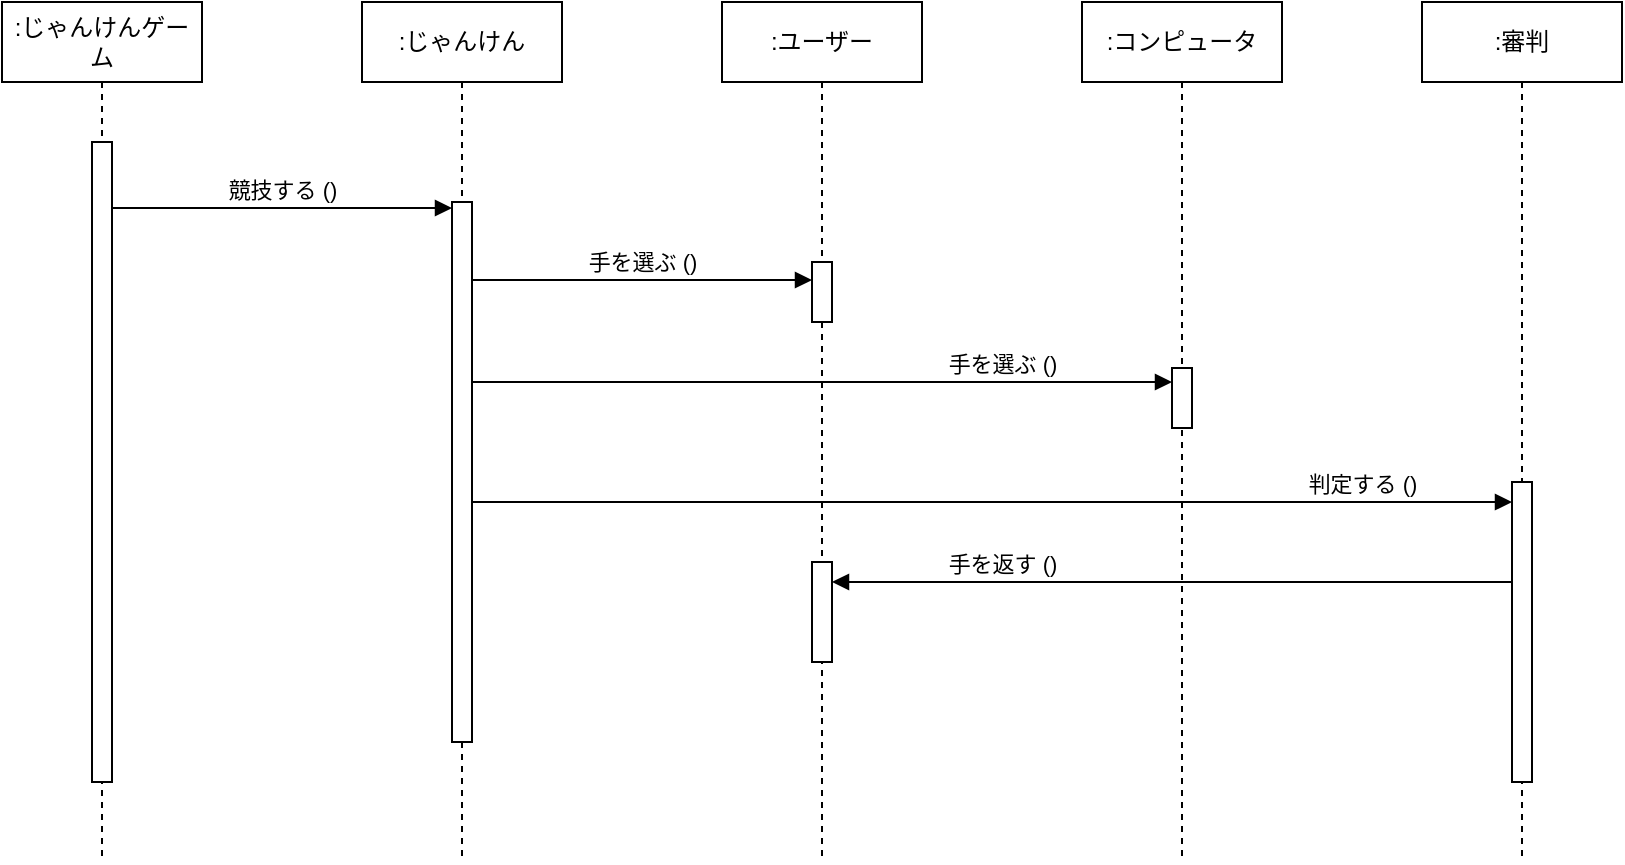 <mxfile version="22.1.2" type="device">
  <diagram name="Page-1" id="2YBvvXClWsGukQMizWep">
    <mxGraphModel dx="1434" dy="844" grid="1" gridSize="10" guides="1" tooltips="1" connect="1" arrows="1" fold="1" page="1" pageScale="1" pageWidth="850" pageHeight="1100" math="0" shadow="0">
      <root>
        <mxCell id="0" />
        <mxCell id="1" parent="0" />
        <mxCell id="aM9ryv3xv72pqoxQDRHE-1" value=":じゃんけんゲーム" style="shape=umlLifeline;perimeter=lifelinePerimeter;whiteSpace=wrap;html=1;container=0;dropTarget=0;collapsible=0;recursiveResize=0;outlineConnect=0;portConstraint=eastwest;newEdgeStyle={&quot;edgeStyle&quot;:&quot;elbowEdgeStyle&quot;,&quot;elbow&quot;:&quot;vertical&quot;,&quot;curved&quot;:0,&quot;rounded&quot;:0};" parent="1" vertex="1">
          <mxGeometry x="40" y="40" width="100" height="430" as="geometry" />
        </mxCell>
        <mxCell id="aM9ryv3xv72pqoxQDRHE-2" value="" style="html=1;points=[];perimeter=orthogonalPerimeter;outlineConnect=0;targetShapes=umlLifeline;portConstraint=eastwest;newEdgeStyle={&quot;edgeStyle&quot;:&quot;elbowEdgeStyle&quot;,&quot;elbow&quot;:&quot;vertical&quot;,&quot;curved&quot;:0,&quot;rounded&quot;:0};" parent="aM9ryv3xv72pqoxQDRHE-1" vertex="1">
          <mxGeometry x="45" y="70" width="10" height="320" as="geometry" />
        </mxCell>
        <mxCell id="aM9ryv3xv72pqoxQDRHE-5" value=":じゃんけん" style="shape=umlLifeline;perimeter=lifelinePerimeter;whiteSpace=wrap;html=1;container=0;dropTarget=0;collapsible=0;recursiveResize=0;outlineConnect=0;portConstraint=eastwest;newEdgeStyle={&quot;edgeStyle&quot;:&quot;elbowEdgeStyle&quot;,&quot;elbow&quot;:&quot;vertical&quot;,&quot;curved&quot;:0,&quot;rounded&quot;:0};" parent="1" vertex="1">
          <mxGeometry x="220" y="40" width="100" height="430" as="geometry" />
        </mxCell>
        <mxCell id="aM9ryv3xv72pqoxQDRHE-6" value="" style="html=1;points=[];perimeter=orthogonalPerimeter;outlineConnect=0;targetShapes=umlLifeline;portConstraint=eastwest;newEdgeStyle={&quot;edgeStyle&quot;:&quot;elbowEdgeStyle&quot;,&quot;elbow&quot;:&quot;vertical&quot;,&quot;curved&quot;:0,&quot;rounded&quot;:0};" parent="aM9ryv3xv72pqoxQDRHE-5" vertex="1">
          <mxGeometry x="45" y="100" width="10" height="270" as="geometry" />
        </mxCell>
        <mxCell id="aM9ryv3xv72pqoxQDRHE-7" value="競技する ()" style="html=1;verticalAlign=bottom;endArrow=block;edgeStyle=elbowEdgeStyle;elbow=horizontal;curved=0;rounded=0;" parent="1" source="aM9ryv3xv72pqoxQDRHE-2" target="aM9ryv3xv72pqoxQDRHE-6" edge="1">
          <mxGeometry relative="1" as="geometry">
            <mxPoint x="95" y="143" as="sourcePoint" />
            <Array as="points">
              <mxPoint x="180" y="143" />
            </Array>
            <mxPoint x="265" y="143" as="targetPoint" />
          </mxGeometry>
        </mxCell>
        <mxCell id="EgUYRmqM6LPHalyi4url-11" value=":ユーザー" style="shape=umlLifeline;perimeter=lifelinePerimeter;whiteSpace=wrap;html=1;container=0;dropTarget=0;collapsible=0;recursiveResize=0;outlineConnect=0;portConstraint=eastwest;newEdgeStyle={&quot;edgeStyle&quot;:&quot;elbowEdgeStyle&quot;,&quot;elbow&quot;:&quot;vertical&quot;,&quot;curved&quot;:0,&quot;rounded&quot;:0};" vertex="1" parent="1">
          <mxGeometry x="400" y="40" width="100" height="430" as="geometry" />
        </mxCell>
        <mxCell id="EgUYRmqM6LPHalyi4url-12" value="" style="html=1;points=[];perimeter=orthogonalPerimeter;outlineConnect=0;targetShapes=umlLifeline;portConstraint=eastwest;newEdgeStyle={&quot;edgeStyle&quot;:&quot;elbowEdgeStyle&quot;,&quot;elbow&quot;:&quot;vertical&quot;,&quot;curved&quot;:0,&quot;rounded&quot;:0};" vertex="1" parent="EgUYRmqM6LPHalyi4url-11">
          <mxGeometry x="45" y="130" width="10" height="30" as="geometry" />
        </mxCell>
        <mxCell id="EgUYRmqM6LPHalyi4url-20" value="" style="html=1;points=[];perimeter=orthogonalPerimeter;outlineConnect=0;targetShapes=umlLifeline;portConstraint=eastwest;newEdgeStyle={&quot;edgeStyle&quot;:&quot;elbowEdgeStyle&quot;,&quot;elbow&quot;:&quot;vertical&quot;,&quot;curved&quot;:0,&quot;rounded&quot;:0};" vertex="1" parent="EgUYRmqM6LPHalyi4url-11">
          <mxGeometry x="45" y="280" width="10" height="50" as="geometry" />
        </mxCell>
        <mxCell id="EgUYRmqM6LPHalyi4url-13" value="手を選ぶ ()" style="html=1;verticalAlign=bottom;endArrow=block;edgeStyle=elbowEdgeStyle;elbow=horizontal;curved=0;rounded=0;" edge="1" parent="1">
          <mxGeometry relative="1" as="geometry">
            <mxPoint x="275" y="179" as="sourcePoint" />
            <Array as="points">
              <mxPoint x="365" y="179" />
            </Array>
            <mxPoint x="445" y="179" as="targetPoint" />
          </mxGeometry>
        </mxCell>
        <mxCell id="EgUYRmqM6LPHalyi4url-14" value=":コンピュータ" style="shape=umlLifeline;perimeter=lifelinePerimeter;whiteSpace=wrap;html=1;container=0;dropTarget=0;collapsible=0;recursiveResize=0;outlineConnect=0;portConstraint=eastwest;newEdgeStyle={&quot;edgeStyle&quot;:&quot;elbowEdgeStyle&quot;,&quot;elbow&quot;:&quot;vertical&quot;,&quot;curved&quot;:0,&quot;rounded&quot;:0};" vertex="1" parent="1">
          <mxGeometry x="580" y="40" width="100" height="430" as="geometry" />
        </mxCell>
        <mxCell id="EgUYRmqM6LPHalyi4url-15" value="" style="html=1;points=[];perimeter=orthogonalPerimeter;outlineConnect=0;targetShapes=umlLifeline;portConstraint=eastwest;newEdgeStyle={&quot;edgeStyle&quot;:&quot;elbowEdgeStyle&quot;,&quot;elbow&quot;:&quot;vertical&quot;,&quot;curved&quot;:0,&quot;rounded&quot;:0};" vertex="1" parent="EgUYRmqM6LPHalyi4url-14">
          <mxGeometry x="45" y="183" width="10" height="30" as="geometry" />
        </mxCell>
        <mxCell id="EgUYRmqM6LPHalyi4url-16" value="手を選ぶ ()" style="html=1;verticalAlign=bottom;endArrow=block;edgeStyle=elbowEdgeStyle;elbow=horizontal;curved=0;rounded=0;" edge="1" parent="1" source="aM9ryv3xv72pqoxQDRHE-6" target="EgUYRmqM6LPHalyi4url-15">
          <mxGeometry x="0.514" relative="1" as="geometry">
            <mxPoint x="320" y="230" as="sourcePoint" />
            <Array as="points">
              <mxPoint x="410" y="230" />
            </Array>
            <mxPoint x="490" y="230" as="targetPoint" />
            <mxPoint as="offset" />
          </mxGeometry>
        </mxCell>
        <mxCell id="EgUYRmqM6LPHalyi4url-17" value=":審判" style="shape=umlLifeline;perimeter=lifelinePerimeter;whiteSpace=wrap;html=1;container=0;dropTarget=0;collapsible=0;recursiveResize=0;outlineConnect=0;portConstraint=eastwest;newEdgeStyle={&quot;edgeStyle&quot;:&quot;elbowEdgeStyle&quot;,&quot;elbow&quot;:&quot;vertical&quot;,&quot;curved&quot;:0,&quot;rounded&quot;:0};" vertex="1" parent="1">
          <mxGeometry x="750" y="40" width="100" height="430" as="geometry" />
        </mxCell>
        <mxCell id="EgUYRmqM6LPHalyi4url-18" value="" style="html=1;points=[];perimeter=orthogonalPerimeter;outlineConnect=0;targetShapes=umlLifeline;portConstraint=eastwest;newEdgeStyle={&quot;edgeStyle&quot;:&quot;elbowEdgeStyle&quot;,&quot;elbow&quot;:&quot;vertical&quot;,&quot;curved&quot;:0,&quot;rounded&quot;:0};" vertex="1" parent="EgUYRmqM6LPHalyi4url-17">
          <mxGeometry x="45" y="240" width="10" height="150" as="geometry" />
        </mxCell>
        <mxCell id="EgUYRmqM6LPHalyi4url-19" value="判定する ()" style="html=1;verticalAlign=bottom;endArrow=block;edgeStyle=elbowEdgeStyle;elbow=horizontal;curved=0;rounded=0;" edge="1" parent="1" source="aM9ryv3xv72pqoxQDRHE-6" target="EgUYRmqM6LPHalyi4url-18">
          <mxGeometry x="0.709" relative="1" as="geometry">
            <mxPoint x="290" y="290" as="sourcePoint" />
            <Array as="points">
              <mxPoint x="425" y="290" />
            </Array>
            <mxPoint x="640" y="290" as="targetPoint" />
            <mxPoint as="offset" />
          </mxGeometry>
        </mxCell>
        <mxCell id="EgUYRmqM6LPHalyi4url-21" value="手を返す ()" style="html=1;verticalAlign=bottom;endArrow=block;edgeStyle=elbowEdgeStyle;elbow=horizontal;curved=0;rounded=0;" edge="1" parent="1" source="EgUYRmqM6LPHalyi4url-18" target="EgUYRmqM6LPHalyi4url-20">
          <mxGeometry x="0.5" relative="1" as="geometry">
            <mxPoint x="490" y="330" as="sourcePoint" />
            <Array as="points">
              <mxPoint x="580" y="330" />
            </Array>
            <mxPoint x="660" y="330" as="targetPoint" />
            <mxPoint as="offset" />
          </mxGeometry>
        </mxCell>
      </root>
    </mxGraphModel>
  </diagram>
</mxfile>
